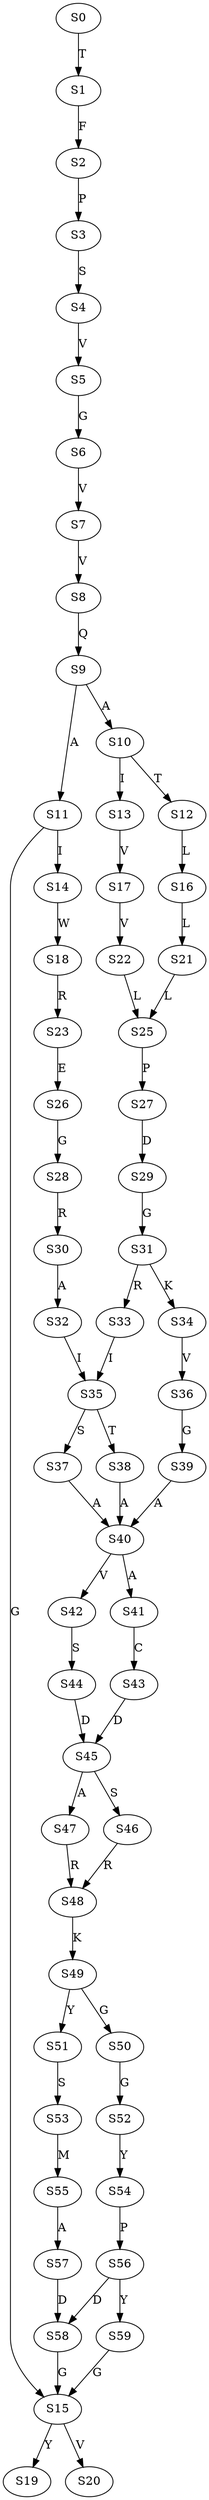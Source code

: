 strict digraph  {
	S0 -> S1 [ label = T ];
	S1 -> S2 [ label = F ];
	S2 -> S3 [ label = P ];
	S3 -> S4 [ label = S ];
	S4 -> S5 [ label = V ];
	S5 -> S6 [ label = G ];
	S6 -> S7 [ label = V ];
	S7 -> S8 [ label = V ];
	S8 -> S9 [ label = Q ];
	S9 -> S10 [ label = A ];
	S9 -> S11 [ label = A ];
	S10 -> S12 [ label = T ];
	S10 -> S13 [ label = I ];
	S11 -> S14 [ label = I ];
	S11 -> S15 [ label = G ];
	S12 -> S16 [ label = L ];
	S13 -> S17 [ label = V ];
	S14 -> S18 [ label = W ];
	S15 -> S19 [ label = Y ];
	S15 -> S20 [ label = V ];
	S16 -> S21 [ label = L ];
	S17 -> S22 [ label = V ];
	S18 -> S23 [ label = R ];
	S21 -> S25 [ label = L ];
	S22 -> S25 [ label = L ];
	S23 -> S26 [ label = E ];
	S25 -> S27 [ label = P ];
	S26 -> S28 [ label = G ];
	S27 -> S29 [ label = D ];
	S28 -> S30 [ label = R ];
	S29 -> S31 [ label = G ];
	S30 -> S32 [ label = A ];
	S31 -> S33 [ label = R ];
	S31 -> S34 [ label = K ];
	S32 -> S35 [ label = I ];
	S33 -> S35 [ label = I ];
	S34 -> S36 [ label = V ];
	S35 -> S37 [ label = S ];
	S35 -> S38 [ label = T ];
	S36 -> S39 [ label = G ];
	S37 -> S40 [ label = A ];
	S38 -> S40 [ label = A ];
	S39 -> S40 [ label = A ];
	S40 -> S41 [ label = A ];
	S40 -> S42 [ label = V ];
	S41 -> S43 [ label = C ];
	S42 -> S44 [ label = S ];
	S43 -> S45 [ label = D ];
	S44 -> S45 [ label = D ];
	S45 -> S46 [ label = S ];
	S45 -> S47 [ label = A ];
	S46 -> S48 [ label = R ];
	S47 -> S48 [ label = R ];
	S48 -> S49 [ label = K ];
	S49 -> S50 [ label = G ];
	S49 -> S51 [ label = Y ];
	S50 -> S52 [ label = G ];
	S51 -> S53 [ label = S ];
	S52 -> S54 [ label = Y ];
	S53 -> S55 [ label = M ];
	S54 -> S56 [ label = P ];
	S55 -> S57 [ label = A ];
	S56 -> S58 [ label = D ];
	S56 -> S59 [ label = Y ];
	S57 -> S58 [ label = D ];
	S58 -> S15 [ label = G ];
	S59 -> S15 [ label = G ];
}

